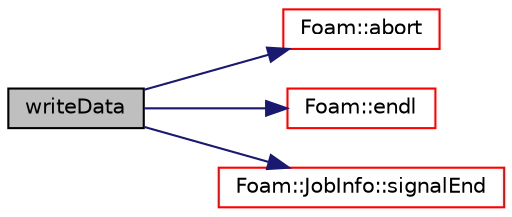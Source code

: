 digraph "writeData"
{
  bgcolor="transparent";
  edge [fontname="Helvetica",fontsize="10",labelfontname="Helvetica",labelfontsize="10"];
  node [fontname="Helvetica",fontsize="10",shape=record];
  rankdir="LR";
  Node59 [label="writeData",height=0.2,width=0.4,color="black", fillcolor="grey75", style="filled", fontcolor="black"];
  Node59 -> Node60 [color="midnightblue",fontsize="10",style="solid",fontname="Helvetica"];
  Node60 [label="Foam::abort",height=0.2,width=0.4,color="red",URL="$a21851.html#a447107a607d03e417307c203fa5fb44b"];
  Node59 -> Node75 [color="midnightblue",fontsize="10",style="solid",fontname="Helvetica"];
  Node75 [label="Foam::endl",height=0.2,width=0.4,color="red",URL="$a21851.html#a2db8fe02a0d3909e9351bb4275b23ce4",tooltip="Add newline and flush stream. "];
  Node59 -> Node105 [color="midnightblue",fontsize="10",style="solid",fontname="Helvetica"];
  Node105 [label="Foam::JobInfo::signalEnd",height=0.2,width=0.4,color="red",URL="$a27801.html#ae56e32810fc47c46894d9736b936155d"];
}

